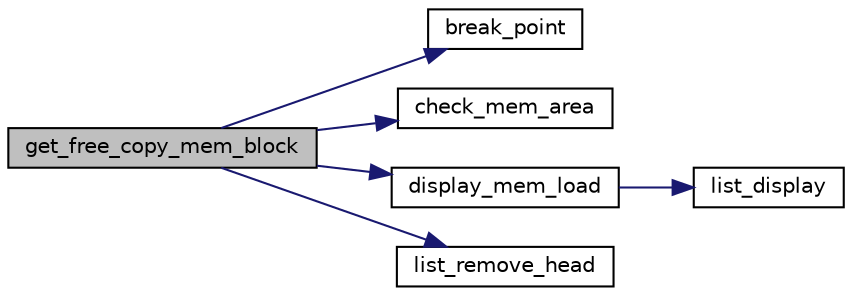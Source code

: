digraph "get_free_copy_mem_block"
{
 // LATEX_PDF_SIZE
  edge [fontname="Helvetica",fontsize="10",labelfontname="Helvetica",labelfontsize="10"];
  node [fontname="Helvetica",fontsize="10",shape=record];
  rankdir="LR";
  Node1 [label="get_free_copy_mem_block",height=0.2,width=0.4,color="black", fillcolor="grey75", style="filled", fontcolor="black",tooltip=" "];
  Node1 -> Node2 [color="midnightblue",fontsize="10",style="solid",fontname="Helvetica"];
  Node2 [label="break_point",height=0.2,width=0.4,color="black", fillcolor="white", style="filled",URL="$mem__mngt_8c.html#a362bc02051552aaae0e7d52e489179a3",tooltip=" "];
  Node1 -> Node3 [color="midnightblue",fontsize="10",style="solid",fontname="Helvetica"];
  Node3 [label="check_mem_area",height=0.2,width=0.4,color="black", fillcolor="white", style="filled",URL="$mem__block_8c.html#a0552759eec38ffb09d418762675fe82e",tooltip=" "];
  Node1 -> Node4 [color="midnightblue",fontsize="10",style="solid",fontname="Helvetica"];
  Node4 [label="display_mem_load",height=0.2,width=0.4,color="black", fillcolor="white", style="filled",URL="$mem__mngt_8c.html#aad2e600dac4df19ae63b1efe29405f59",tooltip=" "];
  Node4 -> Node5 [color="midnightblue",fontsize="10",style="solid",fontname="Helvetica"];
  Node5 [label="list_display",height=0.2,width=0.4,color="black", fillcolor="white", style="filled",URL="$list_8c.html#a6e5093dd4784debe0e811fa15e8d7277",tooltip=" "];
  Node1 -> Node6 [color="midnightblue",fontsize="10",style="solid",fontname="Helvetica"];
  Node6 [label="list_remove_head",height=0.2,width=0.4,color="black", fillcolor="white", style="filled",URL="$list_8c.html#a68bb206a4e50e2f9f27ca4c051a84dc5",tooltip=" "];
}
